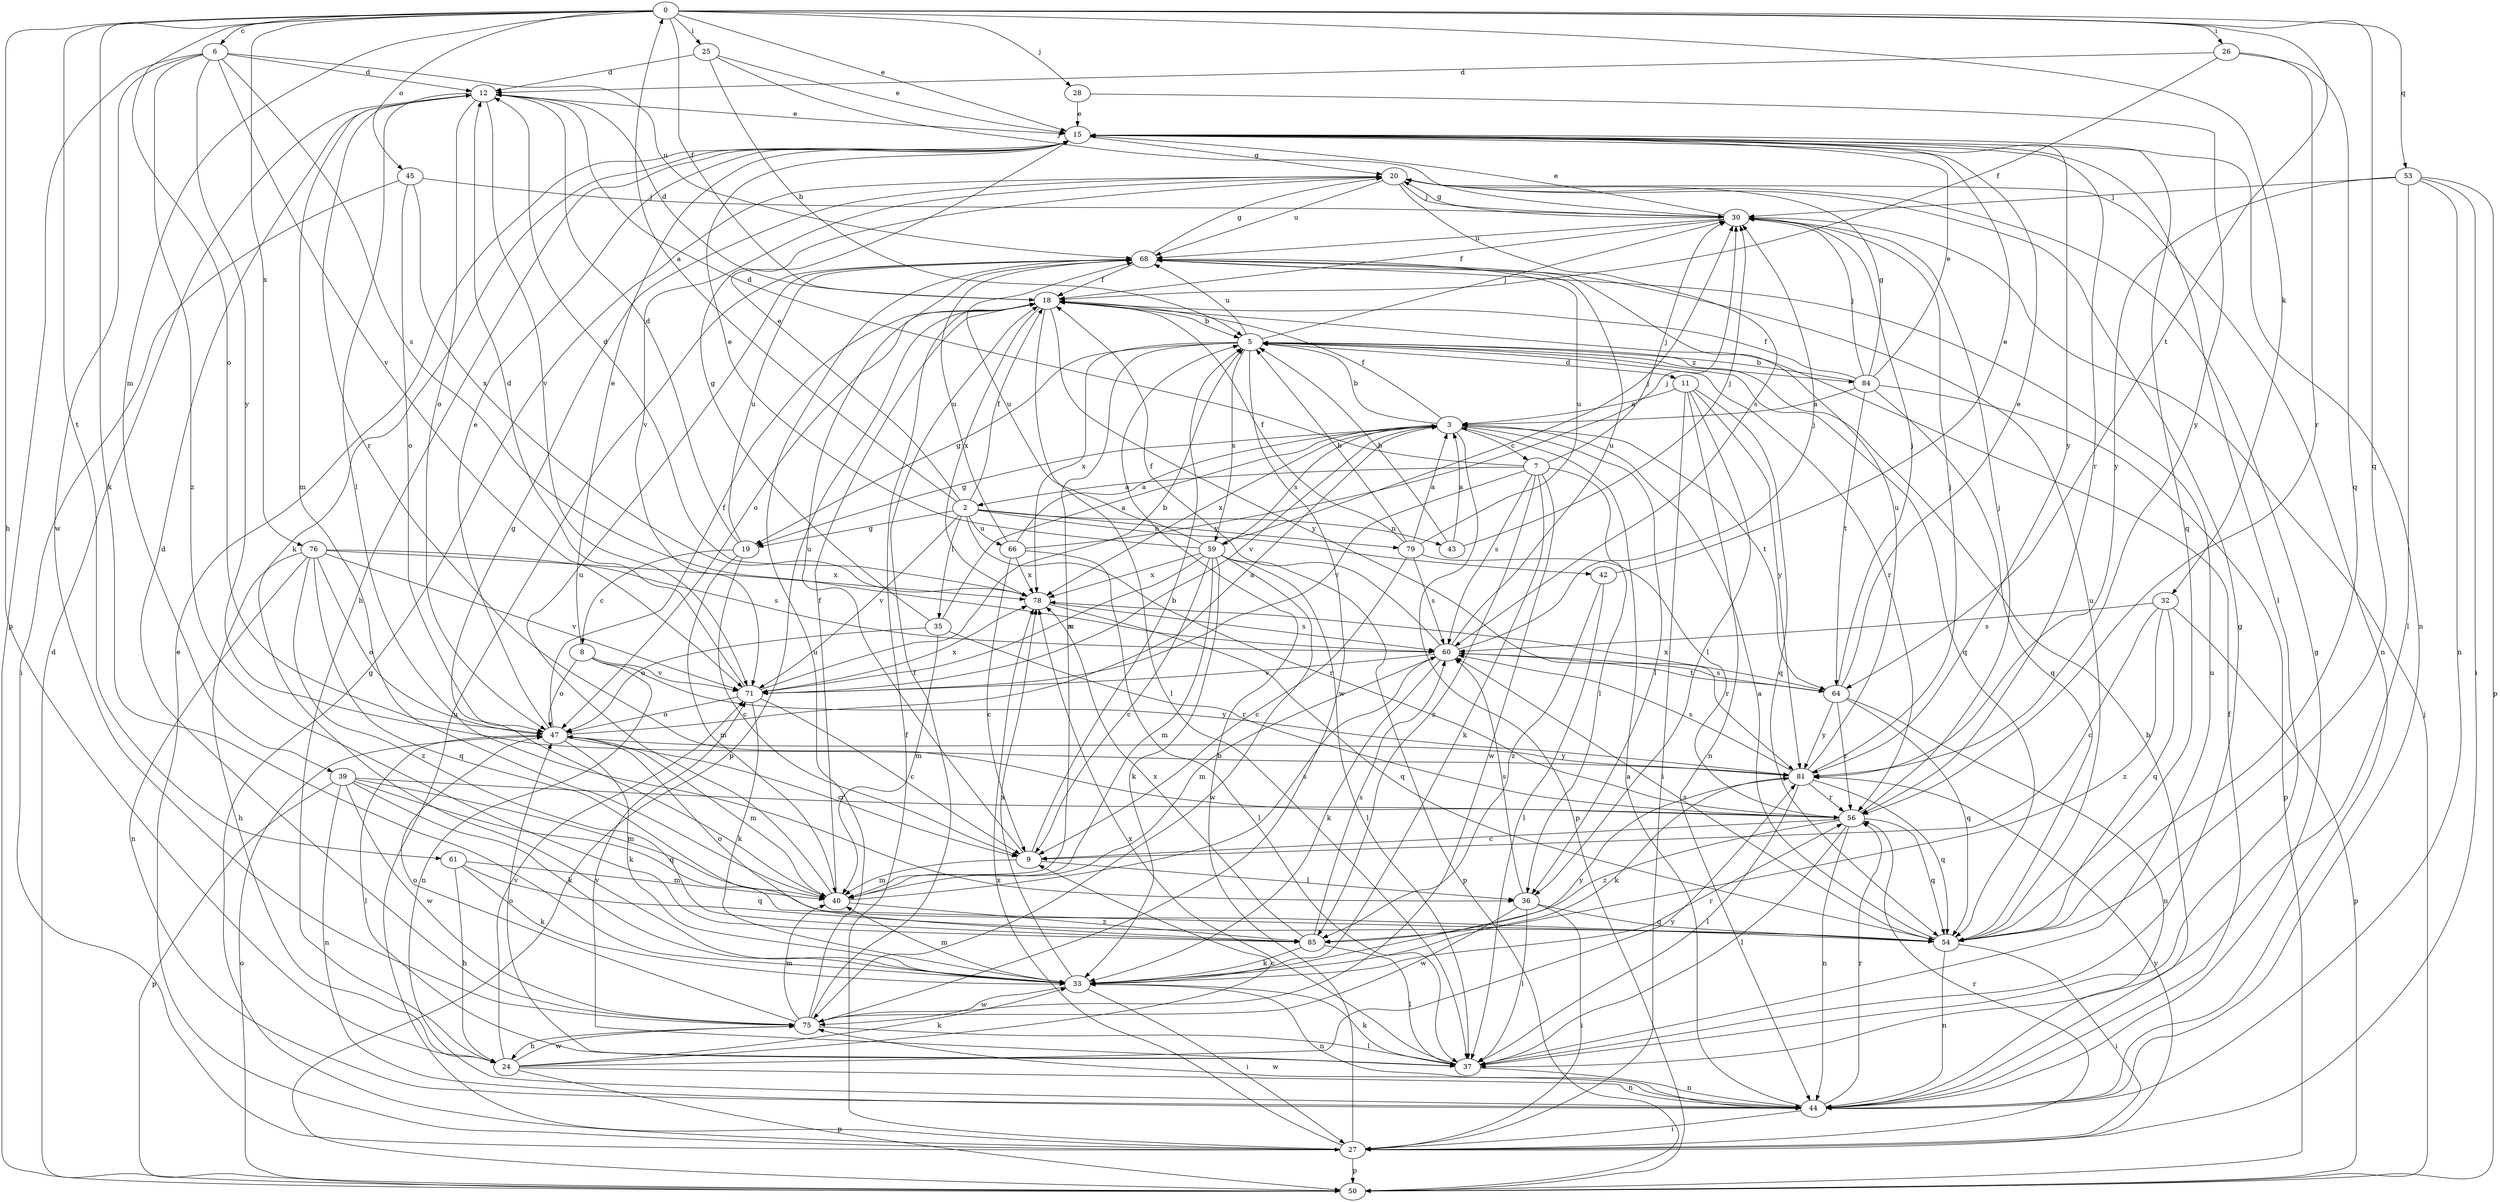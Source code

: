 strict digraph  {
0;
2;
3;
5;
6;
7;
8;
9;
11;
12;
15;
18;
19;
20;
24;
25;
26;
27;
28;
30;
32;
33;
35;
36;
37;
39;
40;
42;
43;
44;
45;
47;
50;
53;
54;
56;
59;
60;
61;
64;
66;
68;
71;
75;
76;
78;
79;
81;
84;
85;
0 -> 6  [label=c];
0 -> 15  [label=e];
0 -> 18  [label=f];
0 -> 24  [label=h];
0 -> 25  [label=i];
0 -> 26  [label=i];
0 -> 28  [label=j];
0 -> 32  [label=k];
0 -> 33  [label=k];
0 -> 39  [label=m];
0 -> 45  [label=o];
0 -> 47  [label=o];
0 -> 53  [label=q];
0 -> 54  [label=q];
0 -> 61  [label=t];
0 -> 64  [label=t];
0 -> 76  [label=x];
2 -> 0  [label=a];
2 -> 15  [label=e];
2 -> 18  [label=f];
2 -> 19  [label=g];
2 -> 35  [label=l];
2 -> 42  [label=n];
2 -> 43  [label=n];
2 -> 56  [label=r];
2 -> 66  [label=u];
2 -> 71  [label=v];
2 -> 79  [label=y];
3 -> 5  [label=b];
3 -> 7  [label=c];
3 -> 18  [label=f];
3 -> 19  [label=g];
3 -> 36  [label=l];
3 -> 50  [label=p];
3 -> 59  [label=s];
3 -> 64  [label=t];
3 -> 71  [label=v];
3 -> 78  [label=x];
5 -> 11  [label=d];
5 -> 19  [label=g];
5 -> 30  [label=j];
5 -> 40  [label=m];
5 -> 54  [label=q];
5 -> 56  [label=r];
5 -> 59  [label=s];
5 -> 68  [label=u];
5 -> 75  [label=w];
5 -> 78  [label=x];
5 -> 84  [label=z];
6 -> 12  [label=d];
6 -> 50  [label=p];
6 -> 60  [label=s];
6 -> 68  [label=u];
6 -> 71  [label=v];
6 -> 75  [label=w];
6 -> 81  [label=y];
6 -> 85  [label=z];
7 -> 2  [label=a];
7 -> 12  [label=d];
7 -> 30  [label=j];
7 -> 33  [label=k];
7 -> 36  [label=l];
7 -> 60  [label=s];
7 -> 71  [label=v];
7 -> 75  [label=w];
7 -> 85  [label=z];
8 -> 15  [label=e];
8 -> 44  [label=n];
8 -> 47  [label=o];
8 -> 71  [label=v];
8 -> 81  [label=y];
9 -> 5  [label=b];
9 -> 36  [label=l];
9 -> 40  [label=m];
9 -> 68  [label=u];
11 -> 3  [label=a];
11 -> 27  [label=i];
11 -> 36  [label=l];
11 -> 44  [label=n];
11 -> 54  [label=q];
11 -> 81  [label=y];
12 -> 15  [label=e];
12 -> 36  [label=l];
12 -> 40  [label=m];
12 -> 47  [label=o];
12 -> 56  [label=r];
12 -> 71  [label=v];
15 -> 20  [label=g];
15 -> 24  [label=h];
15 -> 33  [label=k];
15 -> 37  [label=l];
15 -> 44  [label=n];
15 -> 54  [label=q];
15 -> 56  [label=r];
15 -> 81  [label=y];
18 -> 5  [label=b];
18 -> 12  [label=d];
18 -> 37  [label=l];
18 -> 47  [label=o];
18 -> 50  [label=p];
18 -> 78  [label=x];
18 -> 81  [label=y];
19 -> 8  [label=c];
19 -> 9  [label=c];
19 -> 12  [label=d];
19 -> 40  [label=m];
19 -> 68  [label=u];
20 -> 30  [label=j];
20 -> 44  [label=n];
20 -> 60  [label=s];
20 -> 68  [label=u];
20 -> 71  [label=v];
24 -> 9  [label=c];
24 -> 33  [label=k];
24 -> 44  [label=n];
24 -> 50  [label=p];
24 -> 71  [label=v];
24 -> 75  [label=w];
24 -> 81  [label=y];
25 -> 5  [label=b];
25 -> 12  [label=d];
25 -> 15  [label=e];
25 -> 30  [label=j];
26 -> 12  [label=d];
26 -> 18  [label=f];
26 -> 54  [label=q];
26 -> 56  [label=r];
27 -> 5  [label=b];
27 -> 15  [label=e];
27 -> 18  [label=f];
27 -> 20  [label=g];
27 -> 50  [label=p];
27 -> 56  [label=r];
27 -> 68  [label=u];
27 -> 78  [label=x];
27 -> 81  [label=y];
28 -> 15  [label=e];
28 -> 81  [label=y];
30 -> 15  [label=e];
30 -> 18  [label=f];
30 -> 20  [label=g];
30 -> 68  [label=u];
32 -> 9  [label=c];
32 -> 50  [label=p];
32 -> 54  [label=q];
32 -> 60  [label=s];
32 -> 85  [label=z];
33 -> 27  [label=i];
33 -> 40  [label=m];
33 -> 44  [label=n];
33 -> 56  [label=r];
33 -> 75  [label=w];
33 -> 78  [label=x];
33 -> 81  [label=y];
35 -> 3  [label=a];
35 -> 20  [label=g];
35 -> 40  [label=m];
35 -> 47  [label=o];
35 -> 56  [label=r];
36 -> 27  [label=i];
36 -> 37  [label=l];
36 -> 54  [label=q];
36 -> 60  [label=s];
36 -> 75  [label=w];
37 -> 20  [label=g];
37 -> 33  [label=k];
37 -> 44  [label=n];
37 -> 47  [label=o];
37 -> 68  [label=u];
37 -> 71  [label=v];
37 -> 78  [label=x];
39 -> 33  [label=k];
39 -> 40  [label=m];
39 -> 44  [label=n];
39 -> 50  [label=p];
39 -> 54  [label=q];
39 -> 56  [label=r];
39 -> 75  [label=w];
40 -> 18  [label=f];
40 -> 20  [label=g];
40 -> 60  [label=s];
40 -> 68  [label=u];
40 -> 85  [label=z];
42 -> 15  [label=e];
42 -> 37  [label=l];
42 -> 85  [label=z];
43 -> 3  [label=a];
43 -> 5  [label=b];
43 -> 30  [label=j];
44 -> 3  [label=a];
44 -> 5  [label=b];
44 -> 18  [label=f];
44 -> 20  [label=g];
44 -> 27  [label=i];
44 -> 56  [label=r];
44 -> 75  [label=w];
45 -> 27  [label=i];
45 -> 30  [label=j];
45 -> 47  [label=o];
45 -> 78  [label=x];
47 -> 3  [label=a];
47 -> 9  [label=c];
47 -> 15  [label=e];
47 -> 18  [label=f];
47 -> 33  [label=k];
47 -> 37  [label=l];
47 -> 40  [label=m];
47 -> 81  [label=y];
50 -> 12  [label=d];
50 -> 30  [label=j];
50 -> 47  [label=o];
53 -> 27  [label=i];
53 -> 30  [label=j];
53 -> 37  [label=l];
53 -> 44  [label=n];
53 -> 50  [label=p];
53 -> 81  [label=y];
54 -> 3  [label=a];
54 -> 27  [label=i];
54 -> 44  [label=n];
54 -> 60  [label=s];
54 -> 68  [label=u];
56 -> 9  [label=c];
56 -> 30  [label=j];
56 -> 37  [label=l];
56 -> 44  [label=n];
56 -> 54  [label=q];
56 -> 85  [label=z];
59 -> 9  [label=c];
59 -> 15  [label=e];
59 -> 30  [label=j];
59 -> 33  [label=k];
59 -> 37  [label=l];
59 -> 40  [label=m];
59 -> 50  [label=p];
59 -> 68  [label=u];
59 -> 71  [label=v];
59 -> 75  [label=w];
59 -> 78  [label=x];
60 -> 18  [label=f];
60 -> 30  [label=j];
60 -> 33  [label=k];
60 -> 40  [label=m];
60 -> 64  [label=t];
60 -> 68  [label=u];
60 -> 71  [label=v];
61 -> 24  [label=h];
61 -> 33  [label=k];
61 -> 40  [label=m];
61 -> 54  [label=q];
64 -> 15  [label=e];
64 -> 30  [label=j];
64 -> 44  [label=n];
64 -> 54  [label=q];
64 -> 56  [label=r];
64 -> 60  [label=s];
64 -> 78  [label=x];
64 -> 81  [label=y];
66 -> 3  [label=a];
66 -> 9  [label=c];
66 -> 30  [label=j];
66 -> 37  [label=l];
66 -> 68  [label=u];
66 -> 78  [label=x];
68 -> 18  [label=f];
68 -> 20  [label=g];
71 -> 5  [label=b];
71 -> 9  [label=c];
71 -> 12  [label=d];
71 -> 33  [label=k];
71 -> 47  [label=o];
71 -> 78  [label=x];
75 -> 12  [label=d];
75 -> 18  [label=f];
75 -> 24  [label=h];
75 -> 37  [label=l];
75 -> 40  [label=m];
75 -> 47  [label=o];
75 -> 68  [label=u];
76 -> 24  [label=h];
76 -> 44  [label=n];
76 -> 47  [label=o];
76 -> 54  [label=q];
76 -> 60  [label=s];
76 -> 71  [label=v];
76 -> 78  [label=x];
76 -> 85  [label=z];
78 -> 12  [label=d];
78 -> 54  [label=q];
78 -> 60  [label=s];
79 -> 3  [label=a];
79 -> 5  [label=b];
79 -> 9  [label=c];
79 -> 18  [label=f];
79 -> 56  [label=r];
79 -> 60  [label=s];
79 -> 68  [label=u];
81 -> 30  [label=j];
81 -> 33  [label=k];
81 -> 37  [label=l];
81 -> 54  [label=q];
81 -> 56  [label=r];
81 -> 60  [label=s];
81 -> 68  [label=u];
84 -> 3  [label=a];
84 -> 5  [label=b];
84 -> 15  [label=e];
84 -> 18  [label=f];
84 -> 20  [label=g];
84 -> 30  [label=j];
84 -> 50  [label=p];
84 -> 54  [label=q];
84 -> 64  [label=t];
85 -> 33  [label=k];
85 -> 37  [label=l];
85 -> 47  [label=o];
85 -> 60  [label=s];
85 -> 78  [label=x];
}
